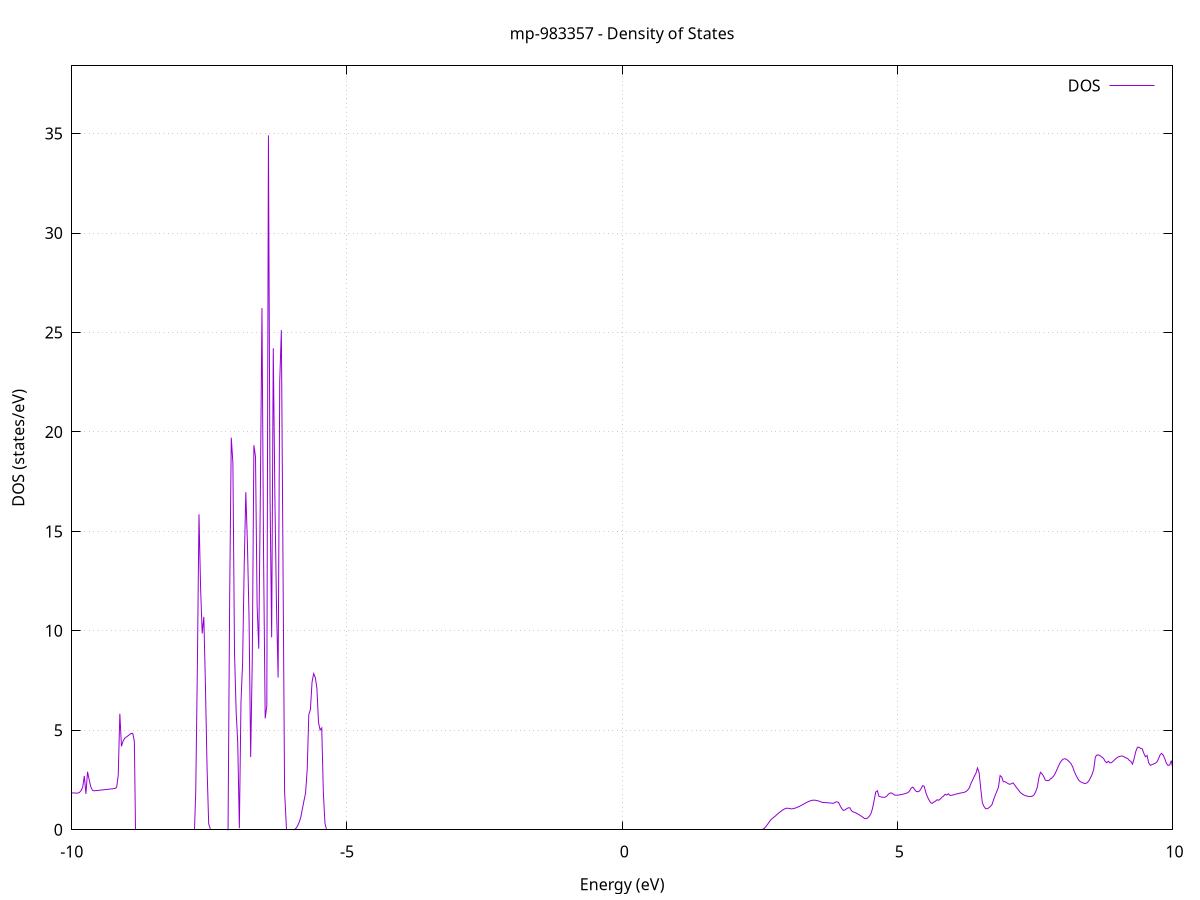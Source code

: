 set title 'mp-983357 - Density of States'
set xlabel 'Energy (eV)'
set ylabel 'DOS (states/eV)'
set grid
set xrange [-10:10]
set yrange [0:38.405]
set xzeroaxis lt -1
set terminal png size 800,600
set output 'mp-983357_dos_gnuplot.png'
plot '-' using 1:2 with lines title 'DOS'
-29.934300 0.000000
-29.905000 0.000000
-29.875600 0.000000
-29.846300 0.000000
-29.816900 0.000000
-29.787600 0.000000
-29.758200 0.000000
-29.728900 0.000000
-29.699500 0.000000
-29.670200 0.000000
-29.640800 0.000000
-29.611500 0.000000
-29.582200 0.000000
-29.552800 0.000000
-29.523500 0.000000
-29.494100 0.000000
-29.464800 0.000000
-29.435400 0.000000
-29.406100 0.000000
-29.376700 0.000000
-29.347400 0.000000
-29.318000 0.000000
-29.288700 0.000000
-29.259300 0.000000
-29.230000 0.000000
-29.200600 0.000000
-29.171300 0.000000
-29.141900 0.000000
-29.112600 0.000000
-29.083200 0.000000
-29.053900 0.000000
-29.024600 0.000000
-28.995200 0.000000
-28.965900 0.000000
-28.936500 0.000000
-28.907200 0.000000
-28.877800 0.000000
-28.848500 0.000000
-28.819100 0.000000
-28.789800 0.000000
-28.760400 0.000000
-28.731100 0.000000
-28.701700 0.000000
-28.672400 0.000000
-28.643000 0.000000
-28.613700 0.000000
-28.584300 0.000000
-28.555000 0.000000
-28.525600 0.000000
-28.496300 0.000000
-28.467000 0.000000
-28.437600 0.000000
-28.408300 0.000000
-28.378900 0.000000
-28.349600 0.000000
-28.320200 0.000000
-28.290900 0.000000
-28.261500 0.000000
-28.232200 0.000000
-28.202800 0.000000
-28.173500 0.000000
-28.144100 0.000000
-28.114800 0.000000
-28.085400 0.000000
-28.056100 0.000000
-28.026700 0.000000
-27.997400 0.000000
-27.968000 0.000000
-27.938700 0.000000
-27.909400 0.000000
-27.880000 0.000000
-27.850700 0.000000
-27.821300 0.000000
-27.792000 0.000000
-27.762600 0.000000
-27.733300 0.000000
-27.703900 0.000000
-27.674600 0.000000
-27.645200 0.000000
-27.615900 0.000000
-27.586500 0.000000
-27.557200 0.000000
-27.527800 0.000000
-27.498500 0.000000
-27.469100 0.000000
-27.439800 0.000000
-27.410400 0.000000
-27.381100 0.000000
-27.351800 0.000000
-27.322400 0.000000
-27.293100 0.000000
-27.263700 0.017600
-27.234400 2.248000
-27.205000 4.681500
-27.175700 9.191700
-27.146300 12.653900
-27.117000 11.454500
-27.087600 6.578300
-27.058300 6.839000
-27.028900 7.560700
-26.999600 10.124800
-26.970200 9.133900
-26.940900 8.400000
-26.911500 8.811600
-26.882200 6.353200
-26.852800 6.297900
-26.823500 6.475300
-26.794200 6.702400
-26.764800 7.170500
-26.735500 7.000700
-26.706100 8.235700
-26.676800 6.007500
-26.647400 5.877800
-26.618100 5.909900
-26.588700 5.942200
-26.559400 5.974700
-26.530000 6.013500
-26.500700 7.833000
-26.471300 7.213900
-26.442000 7.269900
-26.412600 7.326000
-26.383300 7.382200
-26.353900 7.438600
-26.324600 20.577800
-26.295200 19.150200
-26.265900 14.800700
-26.236500 0.000000
-26.207200 0.000000
-26.177900 0.000000
-26.148500 0.000000
-26.119200 0.000000
-26.089800 0.000000
-26.060500 0.000000
-26.031100 0.000000
-26.001800 0.000000
-25.972400 0.000000
-25.943100 0.000000
-25.913700 0.000000
-25.884400 0.000000
-25.855000 0.000000
-25.825700 0.000000
-25.796300 0.000000
-25.767000 0.000000
-25.737600 0.000000
-25.708300 0.000000
-25.678900 0.000000
-25.649600 0.000000
-25.620300 0.000000
-25.590900 0.000000
-25.561600 0.000000
-25.532200 0.000000
-25.502900 0.000000
-25.473500 0.000000
-25.444200 0.000000
-25.414800 0.000000
-25.385500 0.000000
-25.356100 0.000000
-25.326800 0.000000
-25.297400 0.000000
-25.268100 0.000000
-25.238700 0.000000
-25.209400 0.000000
-25.180000 0.000000
-25.150700 0.000000
-25.121300 0.000000
-25.092000 0.000000
-25.062700 0.000000
-25.033300 0.000000
-25.004000 0.000000
-24.974600 0.000000
-24.945300 0.000000
-24.915900 0.000000
-24.886600 0.000000
-24.857200 0.000000
-24.827900 0.000000
-24.798500 0.000000
-24.769200 0.000000
-24.739800 0.000000
-24.710500 0.000000
-24.681100 0.000000
-24.651800 0.000000
-24.622400 0.000000
-24.593100 0.000000
-24.563700 0.000000
-24.534400 0.000000
-24.505100 0.000000
-24.475700 0.000000
-24.446400 0.000000
-24.417000 0.000000
-24.387700 0.000000
-24.358300 0.000000
-24.329000 0.000000
-24.299600 0.000000
-24.270300 0.000000
-24.240900 0.000000
-24.211600 0.000000
-24.182200 0.000000
-24.152900 0.000000
-24.123500 0.000000
-24.094200 0.000000
-24.064800 0.000000
-24.035500 0.000000
-24.006100 0.000000
-23.976800 0.000000
-23.947500 0.000000
-23.918100 0.000000
-23.888800 0.000000
-23.859400 0.000000
-23.830100 0.000000
-23.800700 0.000000
-23.771400 0.000000
-23.742000 0.000000
-23.712700 0.000000
-23.683300 0.000000
-23.654000 0.000000
-23.624600 0.000000
-23.595300 0.000000
-23.565900 0.000000
-23.536600 0.000000
-23.507200 0.000000
-23.477900 0.000000
-23.448500 0.000000
-23.419200 0.000000
-23.389900 0.000000
-23.360500 0.000000
-23.331200 0.000000
-23.301800 0.000000
-23.272500 0.000000
-23.243100 0.000000
-23.213800 0.000000
-23.184400 0.000000
-23.155100 0.000000
-23.125700 0.000000
-23.096400 0.000000
-23.067000 0.000000
-23.037700 0.000000
-23.008300 0.000000
-22.979000 0.000000
-22.949600 0.000000
-22.920300 0.000000
-22.890900 0.000000
-22.861600 0.000000
-22.832300 0.000000
-22.802900 0.000000
-22.773600 0.000000
-22.744200 0.000000
-22.714900 0.000000
-22.685500 0.000000
-22.656200 0.000000
-22.626800 0.000000
-22.597500 0.000000
-22.568100 0.000000
-22.538800 0.000000
-22.509400 0.000000
-22.480100 0.000000
-22.450700 0.000000
-22.421400 0.000000
-22.392000 0.000000
-22.362700 0.000000
-22.333300 0.000000
-22.304000 0.000000
-22.274700 0.000000
-22.245300 0.000000
-22.216000 0.000000
-22.186600 0.000000
-22.157300 0.000000
-22.127900 0.000000
-22.098600 0.000000
-22.069200 0.000000
-22.039900 0.000000
-22.010500 0.000000
-21.981200 0.000000
-21.951800 0.000000
-21.922500 0.000000
-21.893100 0.000000
-21.863800 0.000000
-21.834400 0.000000
-21.805100 0.000000
-21.775700 0.000000
-21.746400 0.000000
-21.717100 0.000000
-21.687700 0.000000
-21.658400 0.000000
-21.629000 0.000000
-21.599700 0.000000
-21.570300 0.000000
-21.541000 0.000000
-21.511600 0.000000
-21.482300 0.000000
-21.452900 0.000000
-21.423600 0.000000
-21.394200 0.000000
-21.364900 0.000000
-21.335500 0.000000
-21.306200 0.000000
-21.276800 0.000000
-21.247500 0.000000
-21.218100 0.000000
-21.188800 0.000000
-21.159400 0.000000
-21.130100 0.000000
-21.100800 0.000000
-21.071400 0.000000
-21.042100 0.000000
-21.012700 0.000000
-20.983400 0.000000
-20.954000 0.000000
-20.924700 0.000000
-20.895300 0.000000
-20.866000 0.000000
-20.836600 0.000000
-20.807300 0.000000
-20.777900 0.000000
-20.748600 0.000000
-20.719200 0.000000
-20.689900 0.000000
-20.660500 0.000000
-20.631200 0.000000
-20.601800 0.000000
-20.572500 0.000000
-20.543200 0.000000
-20.513800 0.000000
-20.484500 0.000000
-20.455100 0.000000
-20.425800 0.000000
-20.396400 0.000000
-20.367100 0.000000
-20.337700 0.000000
-20.308400 0.000000
-20.279000 0.000000
-20.249700 0.000000
-20.220300 0.000000
-20.191000 0.000000
-20.161600 0.000000
-20.132300 0.000000
-20.102900 0.000000
-20.073600 0.000000
-20.044200 0.000000
-20.014900 0.000000
-19.985600 0.000000
-19.956200 0.000000
-19.926900 0.000000
-19.897500 0.000000
-19.868200 0.000000
-19.838800 0.000000
-19.809500 0.000000
-19.780100 0.000000
-19.750800 0.000000
-19.721400 0.000000
-19.692100 0.000000
-19.662700 0.000000
-19.633400 0.000000
-19.604000 0.000000
-19.574700 0.000000
-19.545300 0.000000
-19.516000 0.000000
-19.486600 0.000000
-19.457300 0.000000
-19.428000 0.000000
-19.398600 0.000000
-19.369300 0.000000
-19.339900 0.000000
-19.310600 0.000000
-19.281200 0.000000
-19.251900 0.000000
-19.222500 0.000000
-19.193200 0.000000
-19.163800 0.000000
-19.134500 0.000000
-19.105100 0.000000
-19.075800 0.000000
-19.046400 0.000000
-19.017100 0.000000
-18.987700 0.000000
-18.958400 0.000000
-18.929000 0.000000
-18.899700 0.000000
-18.870400 0.000000
-18.841000 0.000000
-18.811700 0.000000
-18.782300 0.000000
-18.753000 0.000000
-18.723600 0.000000
-18.694300 0.000000
-18.664900 0.000000
-18.635600 0.000000
-18.606200 0.000000
-18.576900 0.000000
-18.547500 0.000000
-18.518200 0.000000
-18.488800 0.000000
-18.459500 0.000000
-18.430100 0.000000
-18.400800 0.000000
-18.371400 0.000000
-18.342100 0.000000
-18.312800 0.000000
-18.283400 0.000000
-18.254100 0.000000
-18.224700 0.000000
-18.195400 0.000000
-18.166000 0.000000
-18.136700 0.000000
-18.107300 0.000000
-18.078000 0.000000
-18.048600 0.000000
-18.019300 0.000000
-17.989900 0.000000
-17.960600 0.000000
-17.931200 0.000000
-17.901900 0.000000
-17.872500 0.000000
-17.843200 0.000000
-17.813800 0.000000
-17.784500 0.000000
-17.755200 0.000000
-17.725800 0.000000
-17.696500 0.000000
-17.667100 0.000000
-17.637800 0.000000
-17.608400 0.000000
-17.579100 0.000000
-17.549700 0.000000
-17.520400 0.000000
-17.491000 0.000000
-17.461700 0.000000
-17.432300 0.000000
-17.403000 0.000000
-17.373600 0.000000
-17.344300 0.000000
-17.314900 0.000000
-17.285600 0.000000
-17.256200 0.000000
-17.226900 0.000000
-17.197600 0.000000
-17.168200 0.000000
-17.138900 0.000000
-17.109500 0.000000
-17.080200 0.000000
-17.050800 0.000000
-17.021500 0.000000
-16.992100 0.000000
-16.962800 0.000000
-16.933400 0.000000
-16.904100 0.000000
-16.874700 0.000000
-16.845400 0.000000
-16.816000 0.000000
-16.786700 0.000000
-16.757300 0.000000
-16.728000 0.000000
-16.698600 0.000000
-16.669300 0.000000
-16.640000 0.000000
-16.610600 0.000000
-16.581300 0.000000
-16.551900 0.000000
-16.522600 0.000000
-16.493200 0.000000
-16.463900 0.000000
-16.434500 0.000000
-16.405200 0.000000
-16.375800 0.000000
-16.346500 0.000000
-16.317100 0.000000
-16.287800 0.000000
-16.258400 0.000000
-16.229100 0.000000
-16.199700 0.000000
-16.170400 0.000000
-16.141000 0.000000
-16.111700 0.000000
-16.082300 0.000000
-16.053000 0.000000
-16.023700 0.000000
-15.994300 0.000000
-15.965000 0.000000
-15.935600 0.000000
-15.906300 0.000000
-15.876900 0.000000
-15.847600 0.000000
-15.818200 0.000000
-15.788900 0.000000
-15.759500 0.000000
-15.730200 0.000000
-15.700800 0.000000
-15.671500 0.000000
-15.642100 0.000000
-15.612800 0.000000
-15.583400 0.000000
-15.554100 0.000000
-15.524700 0.000000
-15.495400 0.000000
-15.466100 0.000000
-15.436700 0.000000
-15.407400 0.000000
-15.378000 0.000000
-15.348700 0.000000
-15.319300 0.000000
-15.290000 0.000000
-15.260600 0.000000
-15.231300 0.000000
-15.201900 0.000000
-15.172600 0.000000
-15.143200 0.000000
-15.113900 0.000000
-15.084500 0.000000
-15.055200 0.000000
-15.025800 0.000000
-14.996500 0.000000
-14.967100 0.000000
-14.937800 0.000000
-14.908500 0.000000
-14.879100 0.000000
-14.849800 0.000000
-14.820400 0.000000
-14.791100 0.000000
-14.761700 0.000000
-14.732400 0.000000
-14.703000 0.000000
-14.673700 0.000000
-14.644300 0.000000
-14.615000 0.000000
-14.585600 0.000000
-14.556300 0.000000
-14.526900 0.000000
-14.497600 0.000000
-14.468200 0.000000
-14.438900 0.000000
-14.409500 0.000000
-14.380200 0.000000
-14.350900 0.000000
-14.321500 0.000000
-14.292200 0.000000
-14.262800 0.000000
-14.233500 0.000000
-14.204100 0.000000
-14.174800 0.000000
-14.145400 0.000000
-14.116100 0.000000
-14.086700 0.000000
-14.057400 0.000000
-14.028000 0.000000
-13.998700 0.000000
-13.969300 0.000000
-13.940000 0.000000
-13.910600 0.000000
-13.881300 0.000000
-13.851900 0.000000
-13.822600 0.000000
-13.793300 0.000000
-13.763900 0.000000
-13.734600 0.000000
-13.705200 0.000000
-13.675900 0.000000
-13.646500 0.000000
-13.617200 0.000000
-13.587800 0.000000
-13.558500 0.000000
-13.529100 0.000000
-13.499800 0.000000
-13.470400 0.000000
-13.441100 0.000000
-13.411700 0.000000
-13.382400 0.000000
-13.353000 0.000000
-13.323700 0.000000
-13.294300 0.000000
-13.265000 0.000000
-13.235700 0.000000
-13.206300 0.000000
-13.177000 0.000000
-13.147600 0.000000
-13.118300 0.000000
-13.088900 0.000000
-13.059600 0.000000
-13.030200 0.000000
-13.000900 0.000000
-12.971500 0.000000
-12.942200 0.000000
-12.912800 0.000000
-12.883500 0.000000
-12.854100 0.000000
-12.824800 0.000000
-12.795400 0.000000
-12.766100 0.000000
-12.736700 0.000000
-12.707400 0.000000
-12.678100 0.000000
-12.648700 0.000000
-12.619400 0.000000
-12.590000 0.000000
-12.560700 0.000000
-12.531300 0.000000
-12.502000 0.000000
-12.472600 0.000000
-12.443300 0.000000
-12.413900 0.000000
-12.384600 0.000000
-12.355200 0.000000
-12.325900 0.000000
-12.296500 0.000000
-12.267200 0.000000
-12.237800 0.000000
-12.208500 0.000000
-12.179100 0.000000
-12.149800 0.000000
-12.120500 0.000000
-12.091100 0.000000
-12.061800 0.000000
-12.032400 0.000000
-12.003100 0.000000
-11.973700 0.000000
-11.944400 0.000000
-11.915000 0.000000
-11.885700 0.000000
-11.856300 0.172000
-11.827000 2.121900
-11.797600 5.897800
-11.768300 8.306200
-11.738900 7.402800
-11.709600 6.435300
-11.680200 6.362000
-11.650900 5.425900
-11.621500 3.964100
-11.592200 3.889100
-11.562900 4.428100
-11.533500 3.150100
-11.504200 2.831400
-11.474800 2.779100
-11.445500 2.756400
-11.416100 2.734000
-11.386800 2.711700
-11.357400 2.689700
-11.328100 2.680100
-11.298700 2.730000
-11.269400 2.841900
-11.240000 3.243500
-11.210700 2.765300
-11.181300 2.417200
-11.152000 2.438200
-11.122600 2.795100
-11.093300 2.407500
-11.063900 2.210900
-11.034600 2.095100
-11.005200 2.020200
-10.975900 1.982200
-10.946600 1.972400
-10.917200 1.963600
-10.887900 1.955000
-10.858500 1.946400
-10.829200 1.942200
-10.799800 1.967000
-10.770500 2.013600
-10.741100 2.061000
-10.711800 2.108500
-10.682400 2.156100
-10.653100 2.203800
-10.623700 2.251700
-10.594400 2.299700
-10.565000 3.429700
-10.535700 0.243100
-10.506300 0.000000
-10.477000 0.000000
-10.447600 0.000000
-10.418300 0.578500
-10.389000 2.545200
-10.359600 2.496400
-10.330300 2.142300
-10.300900 1.971600
-10.271600 1.935000
-10.242200 1.900800
-10.212900 1.881500
-10.183500 1.877400
-10.154200 1.873700
-10.124800 1.869900
-10.095500 1.866300
-10.066100 1.862700
-10.036800 1.859100
-10.007400 1.855600
-9.978100 1.852100
-9.948700 1.848600
-9.919400 1.845200
-9.890000 1.842500
-9.860700 1.877200
-9.831400 1.972200
-9.802000 2.136700
-9.772700 2.702600
-9.743300 1.805500
-9.714000 2.919200
-9.684600 2.520400
-9.655300 2.167700
-9.625900 1.989300
-9.596600 1.958100
-9.567200 1.967000
-9.537900 1.975800
-9.508500 1.984700
-9.479200 1.993600
-9.449800 2.002500
-9.420500 2.011500
-9.391100 2.020400
-9.361800 2.029500
-9.332400 2.038500
-9.303100 2.047600
-9.273800 2.056700
-9.244400 2.065800
-9.215100 2.075800
-9.185700 2.129800
-9.156400 2.716700
-9.127000 5.832500
-9.097700 4.196000
-9.068300 4.461300
-9.039000 4.600500
-9.009600 4.661900
-8.980300 4.722000
-8.950900 4.782400
-8.921600 4.843000
-8.892200 4.846400
-8.862900 4.435000
-8.833500 0.000000
-8.804200 0.000000
-8.774800 0.000000
-8.745500 0.000000
-8.716200 0.000000
-8.686800 0.000000
-8.657500 0.000000
-8.628100 0.000000
-8.598800 0.000000
-8.569400 0.000000
-8.540100 0.000000
-8.510700 0.000000
-8.481400 0.000000
-8.452000 0.000000
-8.422700 0.000000
-8.393300 0.000000
-8.364000 0.000000
-8.334600 0.000000
-8.305300 0.000000
-8.275900 0.000000
-8.246600 0.000000
-8.217200 0.000000
-8.187900 0.000000
-8.158600 0.000000
-8.129200 0.000000
-8.099900 0.000000
-8.070500 0.000000
-8.041200 0.000000
-8.011800 0.000000
-7.982500 0.000000
-7.953100 0.000000
-7.923800 0.000000
-7.894400 0.000000
-7.865100 0.000000
-7.835700 0.000000
-7.806400 0.000000
-7.777000 0.000000
-7.747700 1.930000
-7.718300 8.165700
-7.689000 15.860700
-7.659600 12.156400
-7.630300 9.871700
-7.601000 10.704200
-7.571600 7.241100
-7.542300 3.119800
-7.512900 0.300100
-7.483600 0.000000
-7.454200 0.000000
-7.424900 0.000000
-7.395500 0.000000
-7.366200 0.000000
-7.336800 0.000000
-7.307500 0.000000
-7.278100 0.000000
-7.248800 0.000000
-7.219400 0.000000
-7.190100 0.000000
-7.160700 0.000300
-7.131400 11.701400
-7.102000 19.712400
-7.072700 18.428800
-7.043400 8.927200
-7.014000 5.967300
-6.984700 4.360200
-6.955300 0.081000
-6.926000 6.395300
-6.896600 8.376700
-6.867300 13.280300
-6.837900 16.973500
-6.808600 14.349000
-6.779200 10.648500
-6.749900 3.660100
-6.720500 8.584200
-6.691200 19.331800
-6.661800 18.748700
-6.632500 11.265500
-6.603100 9.104000
-6.573800 16.876000
-6.544400 26.229400
-6.515100 13.659300
-6.485800 5.602300
-6.456400 6.226700
-6.427100 34.913200
-6.397700 16.751900
-6.368400 9.675800
-6.339000 24.205100
-6.309700 16.716000
-6.280300 11.178800
-6.251000 7.653500
-6.221600 22.546500
-6.192300 25.116000
-6.162900 13.593300
-6.133600 1.940800
-6.104200 0.000000
-6.074900 0.000000
-6.045500 0.000000
-6.016200 0.000000
-5.986800 0.000000
-5.957500 0.006700
-5.928100 0.066200
-5.898800 0.187400
-5.869500 0.370100
-5.840100 0.618000
-5.810800 1.043500
-5.781400 1.455500
-5.752100 1.852900
-5.722700 3.018200
-5.693400 5.789100
-5.664000 6.054800
-5.634700 7.421400
-5.605300 7.850100
-5.576000 7.660600
-5.546600 7.128300
-5.517300 5.405800
-5.487900 5.014300
-5.458600 5.122800
-5.429200 1.875400
-5.399900 0.327500
-5.370500 0.000000
-5.341200 0.000000
-5.311900 0.000000
-5.282500 0.000000
-5.253200 0.000000
-5.223800 0.000000
-5.194500 0.000000
-5.165100 0.000000
-5.135800 0.000000
-5.106400 0.000000
-5.077100 0.000000
-5.047700 0.000000
-5.018400 0.000000
-4.989000 0.000000
-4.959700 0.000000
-4.930300 0.000000
-4.901000 0.000000
-4.871600 0.000000
-4.842300 0.000000
-4.812900 0.000000
-4.783600 0.000000
-4.754300 0.000000
-4.724900 0.000000
-4.695600 0.000000
-4.666200 0.000000
-4.636900 0.000000
-4.607500 0.000000
-4.578200 0.000000
-4.548800 0.000000
-4.519500 0.000000
-4.490100 0.000000
-4.460800 0.000000
-4.431400 0.000000
-4.402100 0.000000
-4.372700 0.000000
-4.343400 0.000000
-4.314000 0.000000
-4.284700 0.000000
-4.255300 0.000000
-4.226000 0.000000
-4.196700 0.000000
-4.167300 0.000000
-4.138000 0.000000
-4.108600 0.000000
-4.079300 0.000000
-4.049900 0.000000
-4.020600 0.000000
-3.991200 0.000000
-3.961900 0.000000
-3.932500 0.000000
-3.903200 0.000000
-3.873800 0.000000
-3.844500 0.000000
-3.815100 0.000000
-3.785800 0.000000
-3.756400 0.000000
-3.727100 0.000000
-3.697700 0.000000
-3.668400 0.000000
-3.639100 0.000000
-3.609700 0.000000
-3.580400 0.000000
-3.551000 0.000000
-3.521700 0.000000
-3.492300 0.000000
-3.463000 0.000000
-3.433600 0.000000
-3.404300 0.000000
-3.374900 0.000000
-3.345600 0.000000
-3.316200 0.000000
-3.286900 0.000000
-3.257500 0.000000
-3.228200 0.000000
-3.198800 0.000000
-3.169500 0.000000
-3.140100 0.000000
-3.110800 0.000000
-3.081500 0.000000
-3.052100 0.000000
-3.022800 0.000000
-2.993400 0.000000
-2.964100 0.000000
-2.934700 0.000000
-2.905400 0.000000
-2.876000 0.000000
-2.846700 0.000000
-2.817300 0.000000
-2.788000 0.000000
-2.758600 0.000000
-2.729300 0.000000
-2.699900 0.000000
-2.670600 0.000000
-2.641200 0.000000
-2.611900 0.000000
-2.582500 0.000000
-2.553200 0.000000
-2.523900 0.000000
-2.494500 0.000000
-2.465200 0.000000
-2.435800 0.000000
-2.406500 0.000000
-2.377100 0.000000
-2.347800 0.000000
-2.318400 0.000000
-2.289100 0.000000
-2.259700 0.000000
-2.230400 0.000000
-2.201000 0.000000
-2.171700 0.000000
-2.142300 0.000000
-2.113000 0.000000
-2.083600 0.000000
-2.054300 0.000000
-2.024900 0.000000
-1.995600 0.000000
-1.966300 0.000000
-1.936900 0.000000
-1.907600 0.000000
-1.878200 0.000000
-1.848900 0.000000
-1.819500 0.000000
-1.790200 0.000000
-1.760800 0.000000
-1.731500 0.000000
-1.702100 0.000000
-1.672800 0.000000
-1.643400 0.000000
-1.614100 0.000000
-1.584700 0.000000
-1.555400 0.000000
-1.526000 0.000000
-1.496700 0.000000
-1.467300 0.000000
-1.438000 0.000000
-1.408700 0.000000
-1.379300 0.000000
-1.350000 0.000000
-1.320600 0.000000
-1.291300 0.000000
-1.261900 0.000000
-1.232600 0.000000
-1.203200 0.000000
-1.173900 0.000000
-1.144500 0.000000
-1.115200 0.000000
-1.085800 0.000000
-1.056500 0.000000
-1.027100 0.000000
-0.997800 0.000000
-0.968400 0.000000
-0.939100 0.000000
-0.909700 0.000000
-0.880400 0.000000
-0.851000 0.000000
-0.821700 0.000000
-0.792400 0.000000
-0.763000 0.000000
-0.733700 0.000000
-0.704300 0.000000
-0.675000 0.000000
-0.645600 0.000000
-0.616300 0.000000
-0.586900 0.000000
-0.557600 0.000000
-0.528200 0.000000
-0.498900 0.000000
-0.469500 0.000000
-0.440200 0.000000
-0.410800 0.000000
-0.381500 0.000000
-0.352100 0.000000
-0.322800 0.000000
-0.293400 0.000000
-0.264100 0.000000
-0.234800 0.000000
-0.205400 0.000000
-0.176100 0.000000
-0.146700 0.000000
-0.117400 0.000000
-0.088000 0.000000
-0.058700 0.000000
-0.029300 0.000000
0.000000 0.000000
0.029400 0.000000
0.058700 0.000000
0.088100 0.000000
0.117400 0.000000
0.146800 0.000000
0.176100 0.000000
0.205500 0.000000
0.234800 0.000000
0.264200 0.000000
0.293500 0.000000
0.322800 0.000000
0.352200 0.000000
0.381500 0.000000
0.410900 0.000000
0.440200 0.000000
0.469600 0.000000
0.498900 0.000000
0.528300 0.000000
0.557600 0.000000
0.587000 0.000000
0.616300 0.000000
0.645700 0.000000
0.675000 0.000000
0.704400 0.000000
0.733700 0.000000
0.763100 0.000000
0.792400 0.000000
0.821800 0.000000
0.851100 0.000000
0.880400 0.000000
0.909800 0.000000
0.939100 0.000000
0.968500 0.000000
0.997800 0.000000
1.027200 0.000000
1.056500 0.000000
1.085900 0.000000
1.115200 0.000000
1.144600 0.000000
1.173900 0.000000
1.203300 0.000000
1.232600 0.000000
1.262000 0.000000
1.291300 0.000000
1.320700 0.000000
1.350000 0.000000
1.379400 0.000000
1.408700 0.000000
1.438000 0.000000
1.467400 0.000000
1.496700 0.000000
1.526100 0.000000
1.555400 0.000000
1.584800 0.000000
1.614100 0.000000
1.643500 0.000000
1.672800 0.000000
1.702200 0.000000
1.731500 0.000000
1.760900 0.000000
1.790200 0.000000
1.819600 0.000000
1.848900 0.000000
1.878300 0.000000
1.907600 0.000000
1.937000 0.000000
1.966300 0.000000
1.995600 0.000000
2.025000 0.000000
2.054300 0.000000
2.083700 0.000000
2.113000 0.000000
2.142400 0.000000
2.171700 0.000000
2.201100 0.000000
2.230400 0.000000
2.259800 0.000000
2.289100 0.000000
2.318500 0.000000
2.347800 0.000000
2.377200 0.000000
2.406500 0.000000
2.435900 0.000000
2.465200 0.000000
2.494600 0.000000
2.523900 0.000000
2.553200 0.017900
2.582600 0.071100
2.611900 0.159600
2.641300 0.271100
2.670600 0.386700
2.700000 0.494300
2.729300 0.571000
2.758700 0.637700
2.788000 0.702200
2.817400 0.777600
2.846700 0.845000
2.876100 0.912000
2.905400 0.971600
2.934800 1.023900
2.964100 1.067400
2.993500 1.086400
3.022800 1.079000
3.052200 1.056900
3.081500 1.050700
3.110800 1.060700
3.140200 1.084900
3.169500 1.116500
3.198900 1.151500
3.228200 1.189000
3.257600 1.229800
3.286900 1.273200
3.316300 1.319100
3.345600 1.364700
3.375000 1.405800
3.404300 1.441000
3.433700 1.470000
3.463000 1.486100
3.492400 1.489100
3.521700 1.479700
3.551100 1.460400
3.580400 1.437400
3.609800 1.403300
3.639100 1.374700
3.668500 1.367900
3.697800 1.364900
3.727100 1.360200
3.756500 1.353800
3.785800 1.345600
3.815200 1.335700
3.844500 1.333300
3.873900 1.388300
3.903200 1.403100
3.932600 1.373900
3.961900 1.200700
3.991300 1.063400
4.020600 0.973800
4.050000 0.994400
4.079300 1.061300
4.108700 1.103300
4.138000 1.106000
4.167400 0.952800
4.196700 0.901400
4.226100 0.872900
4.255400 0.835400
4.284700 0.791000
4.314100 0.739700
4.343400 0.688200
4.372800 0.634000
4.402100 0.572100
4.431500 0.555700
4.460800 0.589900
4.490200 0.676700
4.519500 0.802800
4.548900 1.064000
4.578200 1.475800
4.607600 1.893400
4.636900 1.965200
4.666300 1.684200
4.695600 1.657800
4.725000 1.639600
4.754300 1.632800
4.783700 1.642900
4.813000 1.705600
4.842300 1.801800
4.871700 1.849500
4.901000 1.843300
4.930400 1.788700
4.959700 1.735200
4.989100 1.735400
5.018400 1.745800
5.047800 1.758100
5.077100 1.772500
5.106500 1.791400
5.135800 1.813900
5.165200 1.840400
5.194500 1.871200
5.223900 1.959200
5.253200 2.101900
5.282600 2.144900
5.311900 2.033400
5.341300 1.935100
5.370600 1.908300
5.399900 1.942500
5.429300 2.054200
5.458600 2.215000
5.488000 2.190900
5.517300 1.882400
5.546700 1.656200
5.576000 1.499700
5.605400 1.359800
5.634700 1.325500
5.664100 1.398400
5.693400 1.438900
5.722800 1.509200
5.752100 1.484900
5.781500 1.549500
5.810800 1.634700
5.840200 1.693100
5.869500 1.784400
5.898900 1.746300
5.928200 1.811300
5.957500 1.726800
5.986900 1.731600
6.016200 1.754500
6.045600 1.777000
6.074900 1.799100
6.104300 1.819800
6.133600 1.838900
6.163000 1.854000
6.192300 1.867600
6.221700 1.888700
6.251000 1.932000
6.280400 2.000900
6.309700 2.114900
6.339100 2.339800
6.368400 2.503200
6.397800 2.684600
6.427100 2.828800
6.456500 3.107200
6.485800 2.874000
6.515100 2.091000
6.544500 1.362700
6.573800 1.175900
6.603200 1.066500
6.632500 1.055800
6.661900 1.103400
6.691200 1.174300
6.720600 1.267900
6.749900 1.519100
6.779300 1.738400
6.808600 1.933000
6.838000 2.147000
6.867300 2.725300
6.896700 2.653000
6.926000 2.415600
6.955400 2.420300
6.984700 2.370400
7.014100 2.318000
7.043400 2.285200
7.072700 2.315400
7.102100 2.357200
7.131400 2.259000
7.160800 2.137500
7.190100 2.041500
7.219500 1.925900
7.248800 1.841100
7.278200 1.781700
7.307500 1.738100
7.336900 1.708900
7.366200 1.685200
7.395600 1.672500
7.424900 1.673600
7.454300 1.692300
7.483600 1.750300
7.513000 1.906800
7.542300 2.127300
7.571700 2.604400
7.601000 2.887600
7.630300 2.810000
7.659700 2.683100
7.689000 2.492300
7.718400 2.473500
7.747700 2.471700
7.777100 2.541400
7.806400 2.603200
7.835800 2.683500
7.865100 2.806500
7.894500 2.990500
7.923800 3.171600
7.953200 3.349500
7.982500 3.473100
8.011900 3.548200
8.041200 3.571800
8.070600 3.548600
8.099900 3.486000
8.129300 3.407500
8.158600 3.310300
8.187900 3.153300
8.217300 2.910300
8.246600 2.744500
8.276000 2.582800
8.305300 2.460900
8.334700 2.404800
8.364000 2.367700
8.393400 2.334900
8.422700 2.325600
8.452100 2.373500
8.481400 2.463600
8.510800 2.616300
8.540100 2.788300
8.569500 3.048200
8.598800 3.667500
8.628200 3.762800
8.657500 3.759100
8.686900 3.721300
8.716200 3.656100
8.745600 3.594400
8.774900 3.449100
8.804200 3.369700
8.833600 3.445700
8.862900 3.367000
8.892300 3.374900
8.921600 3.448100
8.951000 3.530200
8.980300 3.595000
9.009700 3.654500
9.039000 3.687800
9.068400 3.707700
9.097700 3.703100
9.127100 3.654500
9.156400 3.614300
9.185800 3.582500
9.215100 3.487300
9.244500 3.437200
9.273800 3.299300
9.303200 3.590400
9.332500 3.932700
9.361800 4.147500
9.391200 4.152800
9.420500 4.089800
9.449900 4.075100
9.479200 3.841800
9.508600 3.668600
9.537900 3.735400
9.567300 3.367800
9.596600 3.240600
9.626000 3.275000
9.655300 3.307900
9.684700 3.339200
9.714000 3.395100
9.743400 3.553100
9.772700 3.755600
9.802100 3.840800
9.831400 3.750800
9.860800 3.568500
9.890100 3.331100
9.919400 3.237700
9.948800 3.254700
9.978100 3.476400
10.007500 3.033000
10.036800 2.798500
10.066200 3.198200
10.095500 3.456500
10.124900 3.421900
10.154200 3.092800
10.183600 3.075300
10.212900 2.959400
10.242300 2.795900
10.271600 2.888800
10.301000 2.958000
10.330300 3.014900
10.359700 3.144600
10.389000 3.253000
10.418400 3.240900
10.447700 3.174900
10.477000 3.018800
10.506400 2.894400
10.535700 2.806600
10.565100 2.911600
10.594400 3.079300
10.623800 3.435900
10.653100 3.731400
10.682500 3.693600
10.711800 3.479900
10.741200 3.226300
10.770500 2.891800
10.799900 2.542800
10.829200 2.233000
10.858600 2.022900
10.887900 1.873200
10.917300 1.773100
10.946600 1.765100
10.976000 1.840800
11.005300 1.946500
11.034600 2.044400
11.064000 2.119200
11.093300 2.177100
11.122700 2.235700
11.152000 2.586500
11.181400 3.035000
11.210700 3.069400
11.240100 2.739000
11.269400 2.478700
11.298800 2.434400
11.328100 2.517600
11.357500 2.491500
11.386800 2.453900
11.416200 2.404800
11.445500 2.460000
11.474900 2.616100
11.504200 2.901100
11.533600 3.306600
11.562900 3.621900
11.592200 3.645200
11.621600 3.450600
11.650900 3.356300
11.680300 3.237400
11.709600 2.885200
11.739000 2.462200
11.768300 2.382100
11.797700 2.445700
11.827000 2.565200
11.856400 2.896800
11.885700 3.052400
11.915100 3.067100
11.944400 3.076100
11.973800 3.243500
12.003100 3.379300
12.032500 3.593400
12.061800 3.501100
12.091200 3.024500
12.120500 2.495700
12.149800 2.239500
12.179200 2.224300
12.208500 2.277300
12.237900 2.314000
12.267200 2.622700
12.296600 2.985000
12.325900 3.314400
12.355300 3.461100
12.384600 3.491900
12.414000 3.488100
12.443300 3.436200
12.472700 3.641200
12.502000 3.732300
12.531400 3.782000
12.560700 3.756500
12.590100 3.680600
12.619400 3.668900
12.648800 3.773500
12.678100 3.541400
12.707400 2.998900
12.736800 2.917800
12.766100 2.839800
12.795500 2.758200
12.824800 2.689000
12.854200 2.644500
12.883500 2.654100
12.912900 2.732400
12.942200 2.828800
12.971600 3.052100
13.000900 3.107600
13.030300 3.100900
13.059600 3.023500
13.089000 2.923900
13.118300 2.879300
13.147700 3.060000
13.177000 3.174000
13.206400 2.921400
13.235700 3.030800
13.265000 3.186400
13.294400 3.307600
13.323700 3.492900
13.353100 3.714200
13.382400 3.983400
13.411800 4.414200
13.441100 5.219200
13.470500 4.642700
13.499800 4.345200
13.529200 4.122300
13.558500 3.737000
13.587900 3.483600
13.617200 2.815100
13.646600 2.321700
13.675900 2.084600
13.705300 1.960400
13.734600 1.969300
13.764000 1.988200
13.793300 2.013400
13.822700 2.093600
13.852000 2.269600
13.881300 2.427900
13.910700 2.547900
13.940000 2.621300
13.969400 2.678100
13.998700 2.711100
14.028100 2.790500
14.057400 2.840000
14.086800 2.880300
14.116100 2.801900
14.145500 2.692400
14.174800 2.593200
14.204200 2.469200
14.233500 2.308000
14.262900 2.064200
14.292200 1.891800
14.321600 1.751400
14.350900 1.663700
14.380300 1.654700
14.409600 1.745100
14.438900 1.836800
14.468300 1.926700
14.497600 2.029700
14.527000 2.264900
14.556300 2.439700
14.585700 2.640500
14.615000 2.884100
14.644400 3.093100
14.673700 3.431200
14.703100 3.689500
14.732400 3.932700
14.761800 3.763200
14.791100 3.229800
14.820500 3.004800
14.849800 2.905800
14.879200 2.832200
14.908500 2.763700
14.937900 2.675200
14.967200 2.564800
14.996500 2.442500
15.025900 2.305000
15.055200 2.152500
15.084600 2.018100
15.113900 1.932200
15.143300 1.862000
15.172600 1.793800
15.202000 1.681100
15.231300 1.568900
15.260700 1.580600
15.290000 1.578500
15.319400 1.563300
15.348700 1.591400
15.378100 1.743700
15.407400 2.011100
15.436800 2.332200
15.466100 2.942200
15.495500 3.772300
15.524800 4.075200
15.554100 3.779200
15.583500 3.462400
15.612800 3.259300
15.642200 3.204900
15.671500 3.204900
15.700900 3.244200
15.730200 3.386400
15.759600 3.441800
15.788900 3.138800
15.818300 2.834900
15.847600 2.520600
15.877000 2.177000
15.906300 2.024700
15.935700 1.981700
15.965000 2.117400
15.994400 2.065100
16.023700 2.072300
16.053100 2.218700
16.082400 2.547700
16.111700 2.580200
16.141100 2.549200
16.170400 2.513800
16.199800 2.434100
16.229100 2.413100
16.258500 2.412700
16.287800 2.384400
16.317200 2.335600
16.346500 2.268200
16.375900 2.185700
16.405200 2.094800
16.434600 2.025600
16.463900 1.988700
16.493300 1.976900
16.522600 2.155800
16.552000 2.479500
16.581300 2.884800
16.610700 3.080400
16.640000 3.242400
16.669300 3.330000
16.698700 3.444600
16.728000 3.601700
16.757400 3.651000
16.786700 3.558500
16.816100 3.356100
16.845400 3.167900
16.874800 2.972000
16.904100 2.820500
16.933500 2.718100
16.962800 2.587300
16.992200 2.407200
17.021500 2.196200
17.050900 1.912900
17.080200 1.838100
17.109600 1.811500
17.138900 1.824200
17.168300 1.844700
17.197600 1.888800
17.226900 1.941300
17.256300 2.000700
17.285600 2.055800
17.315000 2.106000
17.344300 2.153600
17.373700 2.197400
17.403000 2.273500
17.432400 2.725100
17.461700 3.191700
17.491100 3.271600
17.520400 3.119300
17.549800 3.104900
17.579100 3.158300
17.608500 2.946800
17.637800 2.772400
17.667200 2.772700
17.696500 2.675600
17.725900 2.589900
17.755200 2.613900
17.784500 2.675600
17.813900 2.722300
17.843200 2.704600
17.872600 2.619900
17.901900 2.555000
17.931300 2.562700
17.960600 2.607800
17.990000 2.702600
18.019300 2.845400
18.048700 2.878500
18.078000 2.951300
18.107400 3.005400
18.136700 3.192000
18.166100 3.205700
18.195400 3.268900
18.224800 3.358300
18.254100 3.464900
18.283500 3.517000
18.312800 3.532100
18.342100 3.554300
18.371500 3.672500
18.400800 3.387400
18.430200 3.056300
18.459500 2.703300
18.488900 2.423000
18.518200 2.272300
18.547600 2.293000
18.576900 2.355900
18.606300 2.434400
18.635600 2.579100
18.665000 2.690100
18.694300 2.720000
18.723700 2.777300
18.753000 2.876600
18.782400 2.993100
18.811700 3.160900
18.841100 3.371400
18.870400 3.608200
18.899800 3.829600
18.929100 4.049600
18.958400 4.354300
18.987800 4.324000
19.017100 4.126000
19.046500 3.887000
19.075800 3.570400
19.105200 3.244400
19.134500 2.927300
19.163900 2.616600
19.193200 2.165800
19.222600 2.003400
19.251900 1.951100
19.281300 1.903700
19.310600 1.891700
19.340000 1.939600
19.369300 2.065000
19.398700 2.298600
19.428000 2.617200
19.457400 2.991500
19.486700 3.382600
19.516000 3.722600
19.545400 4.050500
19.574700 3.919400
19.604100 3.711500
19.633400 3.604900
19.662800 3.543800
19.692100 3.332600
19.721500 3.037400
19.750800 2.795700
19.780200 2.602800
19.809500 2.455900
19.838900 2.375300
19.868200 2.354600
19.897600 2.271300
19.926900 2.241300
19.956300 2.289300
19.985600 2.355400
20.015000 2.445500
20.044300 2.577400
20.073600 2.800700
20.103000 3.024200
20.132300 3.229700
20.161700 3.385200
20.191000 3.636800
20.220400 4.161100
20.249700 4.822100
20.279100 4.809600
20.308400 4.079700
20.337800 3.788300
20.367100 3.584400
20.396500 3.514900
20.425800 3.554000
20.455200 3.720000
20.484500 3.569400
20.513900 3.381100
20.543200 2.804900
20.572600 2.513300
20.601900 2.320300
20.631200 2.181300
20.660600 2.186500
20.689900 2.235000
20.719300 2.319200
20.748600 2.422200
20.778000 2.372100
20.807300 2.420500
20.836700 2.497700
20.866000 2.604300
20.895400 2.745800
20.924700 2.918400
20.954100 3.045300
20.983400 3.057300
21.012800 2.960500
21.042100 2.869700
21.071500 2.839400
21.100800 2.904600
21.130200 2.976300
21.159500 3.061300
21.188800 3.161500
21.218200 3.280300
21.247500 3.430500
21.276900 3.541400
21.306200 3.626100
21.335600 3.692400
21.364900 3.705900
21.394300 3.581200
21.423600 3.361700
21.453000 3.142900
21.482300 3.071100
21.511700 3.029800
21.541000 3.142900
21.570400 3.219900
21.599700 3.095000
21.629100 3.007600
21.658400 2.855500
21.687800 2.711800
21.717100 2.462500
21.746400 2.395100
21.775800 2.455600
21.805100 2.539300
21.834500 2.679000
21.863800 3.086500
21.893200 3.532300
21.922500 3.991200
21.951900 4.140200
21.981200 4.019600
22.010600 3.825500
22.039900 3.668800
22.069300 3.602400
22.098600 3.495900
22.128000 3.357600
22.157300 3.344900
22.186700 3.344900
22.216000 3.385200
22.245400 3.475400
22.274700 3.556200
22.304000 3.605000
22.333400 3.583800
22.362700 3.574300
22.392100 3.590500
22.421400 3.615200
22.450800 3.635500
22.480100 3.545300
22.509500 3.444000
22.538800 3.393600
22.568200 3.297800
22.597500 3.214200
22.626900 3.182400
22.656200 3.158900
22.685600 3.227100
22.714900 3.264200
22.744300 3.234900
22.773600 3.318700
22.803000 3.538700
22.832300 3.814500
22.861600 3.910100
22.891000 3.799200
22.920300 3.459700
22.949700 3.336900
22.979000 3.203200
23.008400 3.088600
23.037700 3.063700
23.067100 2.949100
23.096400 2.840500
23.125800 2.730800
23.155100 2.631100
23.184500 2.574700
23.213800 2.546500
23.243200 2.558300
23.272500 2.585300
23.301900 2.621900
23.331200 2.669200
23.360600 2.713800
23.389900 2.740800
23.419200 2.964100
23.448600 2.969900
23.477900 3.076100
23.507300 3.248600
23.536600 3.390000
23.566000 3.574300
23.595300 3.600700
23.624700 3.568200
23.654000 3.614100
23.683400 3.695400
23.712700 3.523600
23.742100 3.356000
23.771400 3.344500
23.800800 3.315400
23.830100 3.105400
23.859500 3.014100
23.888800 2.989300
23.918200 2.974100
23.947500 3.011300
23.976900 3.090500
24.006200 3.243500
24.035500 3.386000
24.064900 3.548600
24.094200 3.657500
24.123600 3.811300
24.152900 3.970200
24.182300 4.063500
24.211600 4.084300
24.241000 4.118800
24.270300 4.074700
24.299700 3.950000
24.329000 3.764300
24.358400 3.625000
24.387700 3.464500
24.417100 3.330300
24.446400 3.218800
24.475800 3.108500
24.505100 3.006600
24.534500 2.952500
24.563800 2.936300
24.593100 2.950200
24.622500 3.001800
24.651800 3.094300
24.681200 3.251600
24.710500 3.414500
24.739900 3.536500
24.769200 3.406300
24.798600 3.453000
24.827900 3.305000
24.857300 3.178400
24.886600 3.106600
24.916000 3.090100
24.945300 3.070700
24.974700 3.081500
25.004000 3.211200
25.033400 3.440500
25.062700 3.208700
25.092100 3.132600
25.121400 3.117800
25.150700 3.093500
25.180100 3.106000
25.209400 3.143400
25.238800 3.216100
25.268100 3.371300
25.297500 3.274600
25.326800 2.937900
25.356200 2.702900
25.385500 2.582700
25.414900 2.525000
25.444200 2.616300
25.473600 2.827000
25.502900 2.622600
25.532300 2.378900
25.561600 2.193700
25.591000 2.017200
25.620300 1.880600
25.649700 1.759700
25.679000 1.646800
25.708300 1.406200
25.737700 1.268900
25.767000 1.059300
25.796400 0.789500
25.825700 0.604300
25.855100 0.491200
25.884400 0.408800
25.913800 0.347000
25.943100 0.304800
25.972500 0.282700
26.001800 0.285000
26.031200 0.098300
26.060500 0.026800
26.089900 0.000200
26.119200 0.000000
26.148600 0.000000
26.177900 0.000000
26.207300 0.000000
26.236600 0.000000
26.265900 0.000000
26.295300 0.000000
26.324600 0.000000
26.354000 0.000000
26.383300 0.000000
26.412700 0.000000
26.442000 0.000000
26.471400 0.000000
26.500700 0.000000
26.530100 0.000000
26.559400 0.000000
26.588800 0.000000
26.618100 0.000000
26.647500 0.000000
26.676800 0.000000
26.706200 0.000000
26.735500 0.000000
26.764900 0.000000
26.794200 0.000000
26.823500 0.000000
26.852900 0.000000
26.882200 0.000000
26.911600 0.000000
26.940900 0.000000
26.970300 0.000000
26.999600 0.000000
27.029000 0.000000
27.058300 0.000000
27.087700 0.000000
27.117000 0.000000
27.146400 0.000000
27.175700 0.000000
27.205100 0.000000
27.234400 0.000000
27.263800 0.000000
27.293100 0.000000
27.322500 0.000000
27.351800 0.000000
27.381100 0.000000
27.410500 0.000000
27.439800 0.000000
27.469200 0.000000
27.498500 0.000000
27.527900 0.000000
27.557200 0.000000
27.586600 0.000000
27.615900 0.000000
27.645300 0.000000
27.674600 0.000000
27.704000 0.000000
27.733300 0.000000
27.762700 0.000000
27.792000 0.000000
27.821400 0.000000
27.850700 0.000000
27.880100 0.000000
27.909400 0.000000
27.938700 0.000000
27.968100 0.000000
27.997400 0.000000
28.026800 0.000000
28.056100 0.000000
28.085500 0.000000
28.114800 0.000000
28.144200 0.000000
28.173500 0.000000
28.202900 0.000000
28.232200 0.000000
28.261600 0.000000
28.290900 0.000000
28.320300 0.000000
28.349600 0.000000
28.379000 0.000000
28.408300 0.000000
28.437700 0.000000
28.467000 0.000000
28.496300 0.000000
28.525700 0.000000
28.555000 0.000000
28.584400 0.000000
28.613700 0.000000
28.643100 0.000000
28.672400 0.000000
28.701800 0.000000
28.731100 0.000000
28.760500 0.000000
e
